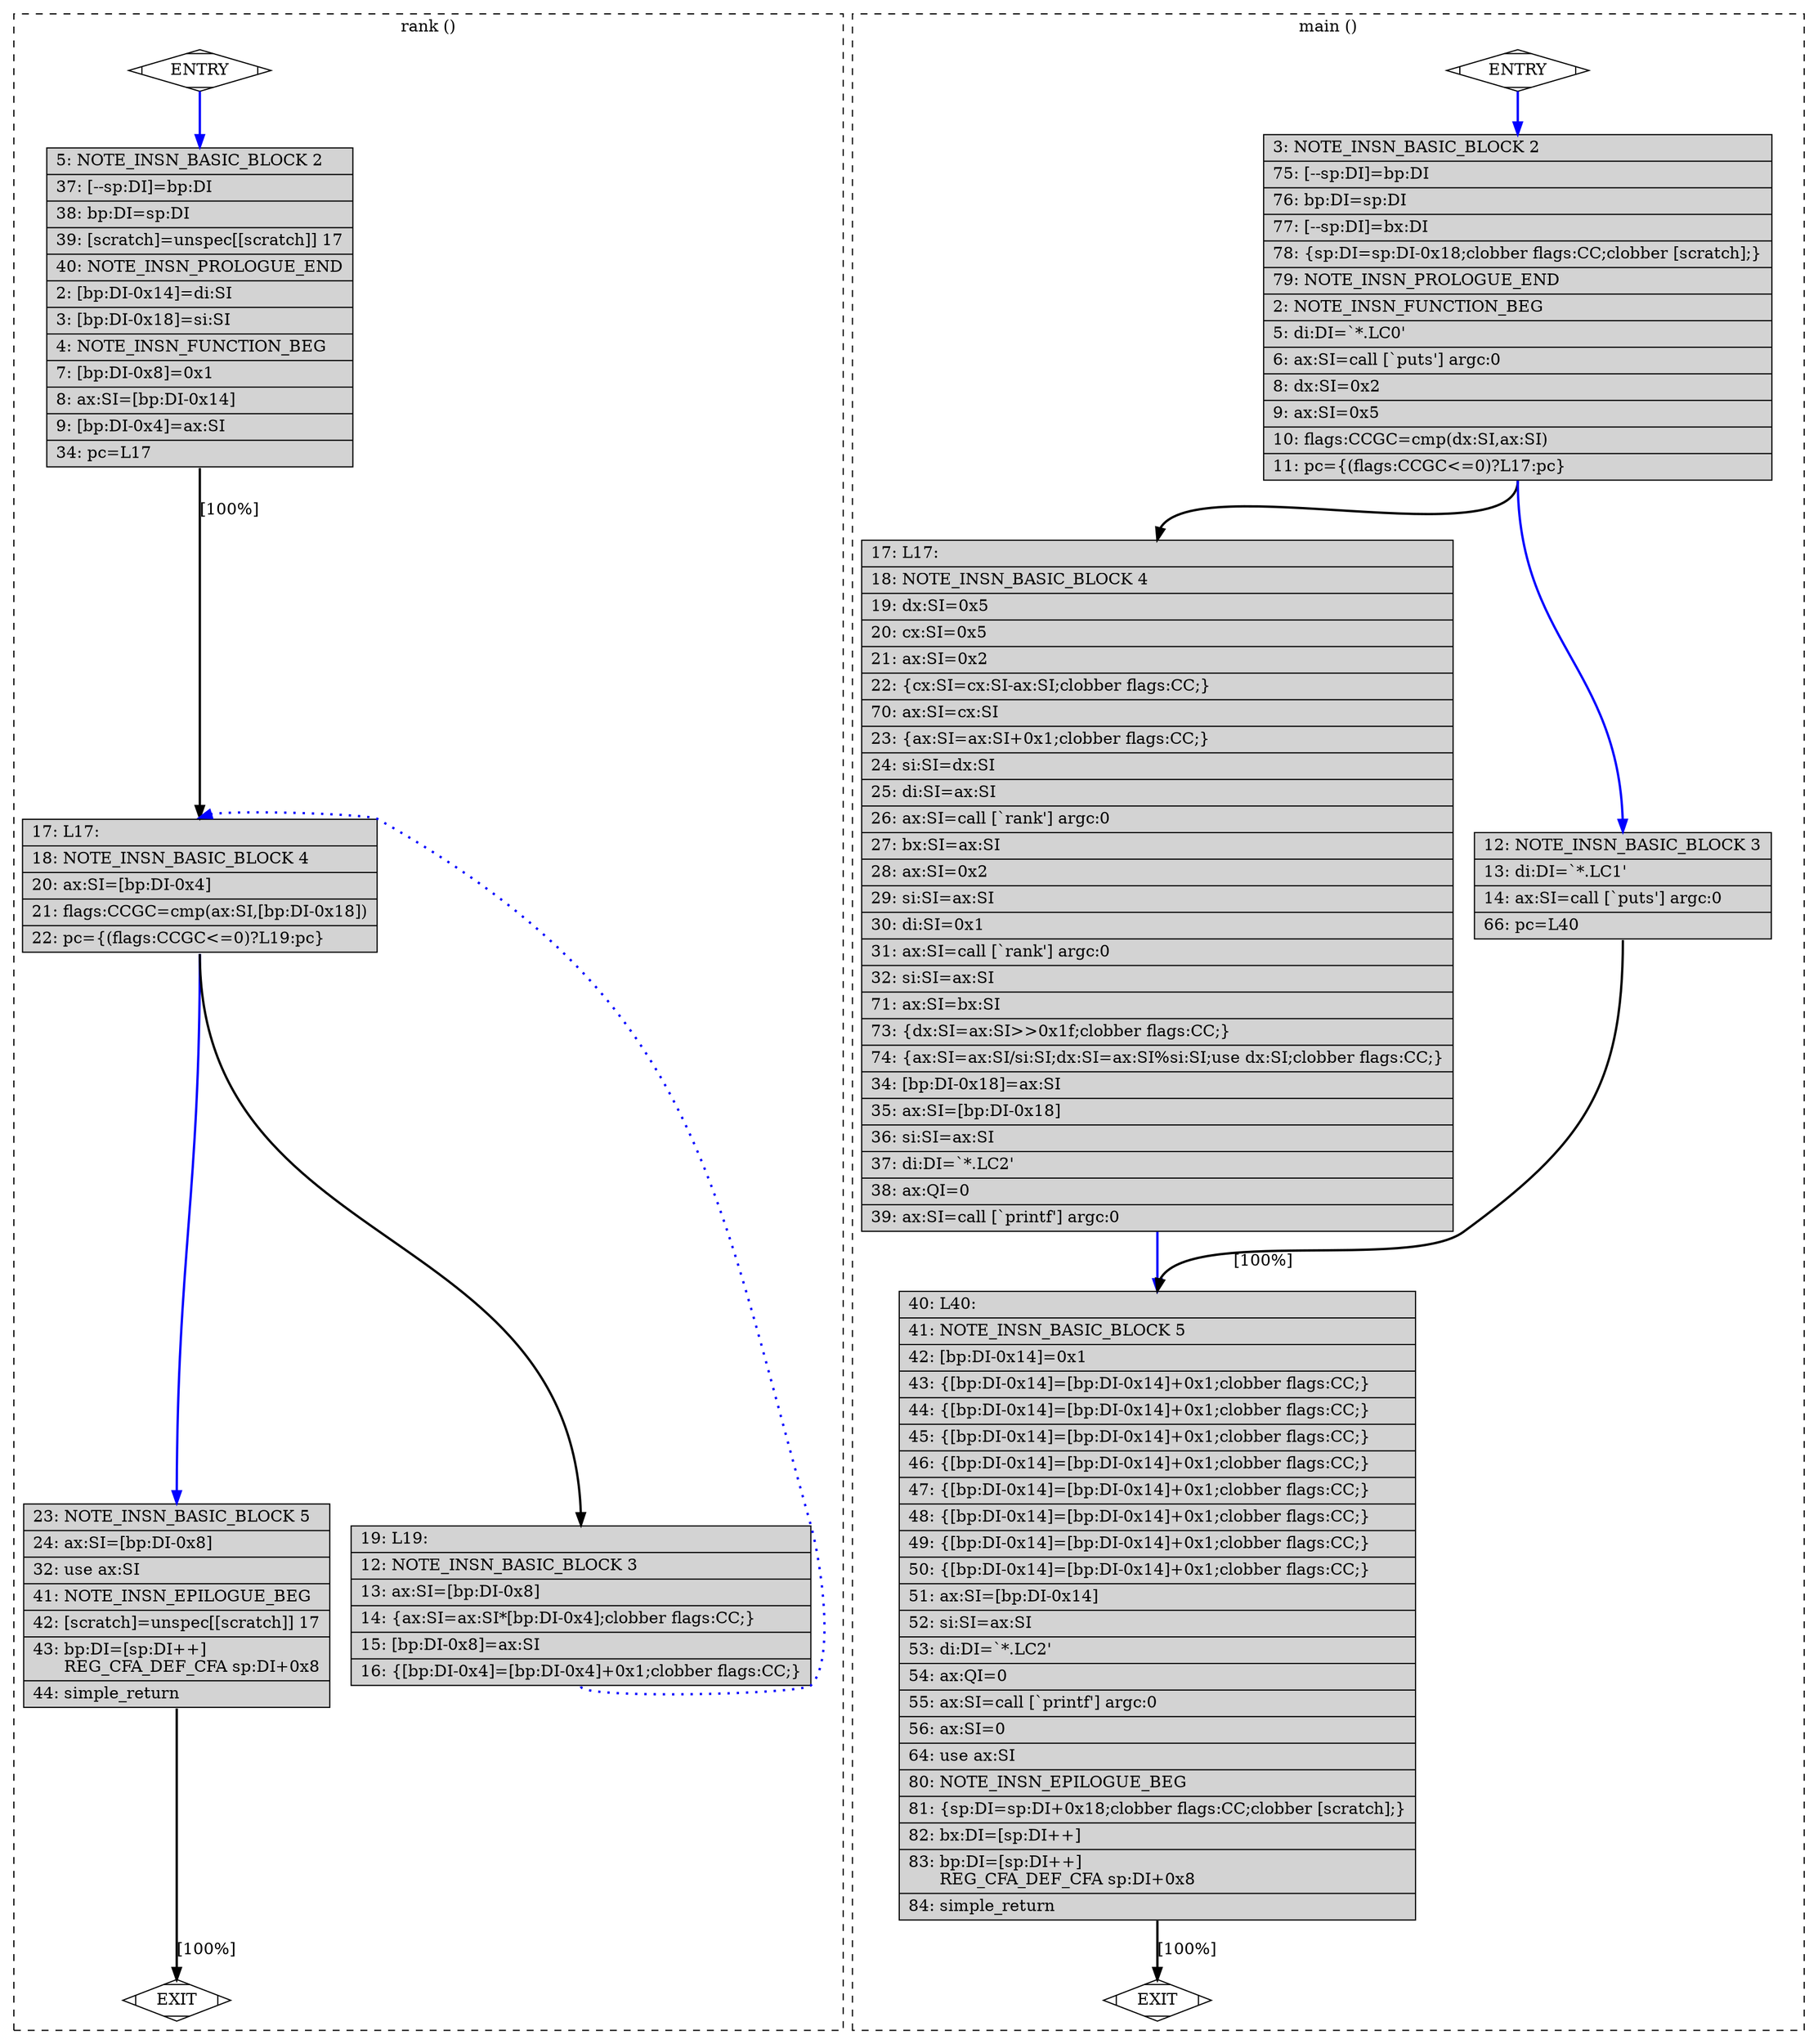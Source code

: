 digraph "main.c.289r.pro_and_epilogue" {
overlap=false;
subgraph "cluster_rank" {
	style="dashed";
	color="black";
	label="rank ()";
	fn_0_basic_block_0 [shape=Mdiamond,style=filled,fillcolor=white,label="ENTRY"];

	fn_0_basic_block_2 [shape=record,style=filled,fillcolor=lightgrey,label="{\ \ \ \ 5:\ NOTE_INSN_BASIC_BLOCK\ 2\l\
|\ \ \ 37:\ [--sp:DI]=bp:DI\l\
|\ \ \ 38:\ bp:DI=sp:DI\l\
|\ \ \ 39:\ [scratch]=unspec[[scratch]]\ 17\l\
|\ \ \ 40:\ NOTE_INSN_PROLOGUE_END\l\
|\ \ \ \ 2:\ [bp:DI-0x14]=di:SI\l\
|\ \ \ \ 3:\ [bp:DI-0x18]=si:SI\l\
|\ \ \ \ 4:\ NOTE_INSN_FUNCTION_BEG\l\
|\ \ \ \ 7:\ [bp:DI-0x8]=0x1\l\
|\ \ \ \ 8:\ ax:SI=[bp:DI-0x14]\l\
|\ \ \ \ 9:\ [bp:DI-0x4]=ax:SI\l\
|\ \ \ 34:\ pc=L17\l\
}"];

	fn_0_basic_block_4 [shape=record,style=filled,fillcolor=lightgrey,label="{\ \ \ 17:\ L17:\l\
|\ \ \ 18:\ NOTE_INSN_BASIC_BLOCK\ 4\l\
|\ \ \ 20:\ ax:SI=[bp:DI-0x4]\l\
|\ \ \ 21:\ flags:CCGC=cmp(ax:SI,[bp:DI-0x18])\l\
|\ \ \ 22:\ pc=\{(flags:CCGC\<=0)?L19:pc\}\l\
}"];

	fn_0_basic_block_5 [shape=record,style=filled,fillcolor=lightgrey,label="{\ \ \ 23:\ NOTE_INSN_BASIC_BLOCK\ 5\l\
|\ \ \ 24:\ ax:SI=[bp:DI-0x8]\l\
|\ \ \ 32:\ use\ ax:SI\l\
|\ \ \ 41:\ NOTE_INSN_EPILOGUE_BEG\l\
|\ \ \ 42:\ [scratch]=unspec[[scratch]]\ 17\l\
|\ \ \ 43:\ bp:DI=[sp:DI++]\l\
\ \ \ \ \ \ REG_CFA_DEF_CFA\ sp:DI+0x8\l\
|\ \ \ 44:\ simple_return\l\
}"];

	fn_0_basic_block_3 [shape=record,style=filled,fillcolor=lightgrey,label="{\ \ \ 19:\ L19:\l\
|\ \ \ 12:\ NOTE_INSN_BASIC_BLOCK\ 3\l\
|\ \ \ 13:\ ax:SI=[bp:DI-0x8]\l\
|\ \ \ 14:\ \{ax:SI=ax:SI*[bp:DI-0x4];clobber\ flags:CC;\}\l\
|\ \ \ 15:\ [bp:DI-0x8]=ax:SI\l\
|\ \ \ 16:\ \{[bp:DI-0x4]=[bp:DI-0x4]+0x1;clobber\ flags:CC;\}\l\
}"];

	fn_0_basic_block_1 [shape=Mdiamond,style=filled,fillcolor=white,label="EXIT"];

	fn_0_basic_block_0:s -> fn_0_basic_block_2:n [style="solid,bold",color=blue,weight=100,constraint=true];
	fn_0_basic_block_2:s -> fn_0_basic_block_4:n [style="solid,bold",color=black,weight=10,constraint=true,label="[100%]"];
	fn_0_basic_block_3:s -> fn_0_basic_block_4:n [style="dotted,bold",color=blue,weight=10,constraint=false];
	fn_0_basic_block_4:s -> fn_0_basic_block_3:n [style="solid,bold",color=black,weight=10,constraint=true];
	fn_0_basic_block_4:s -> fn_0_basic_block_5:n [style="solid,bold",color=blue,weight=100,constraint=true];
	fn_0_basic_block_5:s -> fn_0_basic_block_1:n [style="solid,bold",color=black,weight=10,constraint=true,label="[100%]"];
	fn_0_basic_block_0:s -> fn_0_basic_block_1:n [style="invis",constraint=true];
}
subgraph "cluster_main" {
	style="dashed";
	color="black";
	label="main ()";
	fn_1_basic_block_0 [shape=Mdiamond,style=filled,fillcolor=white,label="ENTRY"];

	fn_1_basic_block_2 [shape=record,style=filled,fillcolor=lightgrey,label="{\ \ \ \ 3:\ NOTE_INSN_BASIC_BLOCK\ 2\l\
|\ \ \ 75:\ [--sp:DI]=bp:DI\l\
|\ \ \ 76:\ bp:DI=sp:DI\l\
|\ \ \ 77:\ [--sp:DI]=bx:DI\l\
|\ \ \ 78:\ \{sp:DI=sp:DI-0x18;clobber\ flags:CC;clobber\ [scratch];\}\l\
|\ \ \ 79:\ NOTE_INSN_PROLOGUE_END\l\
|\ \ \ \ 2:\ NOTE_INSN_FUNCTION_BEG\l\
|\ \ \ \ 5:\ di:DI=`*.LC0'\l\
|\ \ \ \ 6:\ ax:SI=call\ [`puts']\ argc:0\l\
|\ \ \ \ 8:\ dx:SI=0x2\l\
|\ \ \ \ 9:\ ax:SI=0x5\l\
|\ \ \ 10:\ flags:CCGC=cmp(dx:SI,ax:SI)\l\
|\ \ \ 11:\ pc=\{(flags:CCGC\<=0)?L17:pc\}\l\
}"];

	fn_1_basic_block_4 [shape=record,style=filled,fillcolor=lightgrey,label="{\ \ \ 17:\ L17:\l\
|\ \ \ 18:\ NOTE_INSN_BASIC_BLOCK\ 4\l\
|\ \ \ 19:\ dx:SI=0x5\l\
|\ \ \ 20:\ cx:SI=0x5\l\
|\ \ \ 21:\ ax:SI=0x2\l\
|\ \ \ 22:\ \{cx:SI=cx:SI-ax:SI;clobber\ flags:CC;\}\l\
|\ \ \ 70:\ ax:SI=cx:SI\l\
|\ \ \ 23:\ \{ax:SI=ax:SI+0x1;clobber\ flags:CC;\}\l\
|\ \ \ 24:\ si:SI=dx:SI\l\
|\ \ \ 25:\ di:SI=ax:SI\l\
|\ \ \ 26:\ ax:SI=call\ [`rank']\ argc:0\l\
|\ \ \ 27:\ bx:SI=ax:SI\l\
|\ \ \ 28:\ ax:SI=0x2\l\
|\ \ \ 29:\ si:SI=ax:SI\l\
|\ \ \ 30:\ di:SI=0x1\l\
|\ \ \ 31:\ ax:SI=call\ [`rank']\ argc:0\l\
|\ \ \ 32:\ si:SI=ax:SI\l\
|\ \ \ 71:\ ax:SI=bx:SI\l\
|\ \ \ 73:\ \{dx:SI=ax:SI\>\>0x1f;clobber\ flags:CC;\}\l\
|\ \ \ 74:\ \{ax:SI=ax:SI/si:SI;dx:SI=ax:SI%si:SI;use\ dx:SI;clobber\ flags:CC;\}\l\
|\ \ \ 34:\ [bp:DI-0x18]=ax:SI\l\
|\ \ \ 35:\ ax:SI=[bp:DI-0x18]\l\
|\ \ \ 36:\ si:SI=ax:SI\l\
|\ \ \ 37:\ di:DI=`*.LC2'\l\
|\ \ \ 38:\ ax:QI=0\l\
|\ \ \ 39:\ ax:SI=call\ [`printf']\ argc:0\l\
}"];

	fn_1_basic_block_3 [shape=record,style=filled,fillcolor=lightgrey,label="{\ \ \ 12:\ NOTE_INSN_BASIC_BLOCK\ 3\l\
|\ \ \ 13:\ di:DI=`*.LC1'\l\
|\ \ \ 14:\ ax:SI=call\ [`puts']\ argc:0\l\
|\ \ \ 66:\ pc=L40\l\
}"];

	fn_1_basic_block_5 [shape=record,style=filled,fillcolor=lightgrey,label="{\ \ \ 40:\ L40:\l\
|\ \ \ 41:\ NOTE_INSN_BASIC_BLOCK\ 5\l\
|\ \ \ 42:\ [bp:DI-0x14]=0x1\l\
|\ \ \ 43:\ \{[bp:DI-0x14]=[bp:DI-0x14]+0x1;clobber\ flags:CC;\}\l\
|\ \ \ 44:\ \{[bp:DI-0x14]=[bp:DI-0x14]+0x1;clobber\ flags:CC;\}\l\
|\ \ \ 45:\ \{[bp:DI-0x14]=[bp:DI-0x14]+0x1;clobber\ flags:CC;\}\l\
|\ \ \ 46:\ \{[bp:DI-0x14]=[bp:DI-0x14]+0x1;clobber\ flags:CC;\}\l\
|\ \ \ 47:\ \{[bp:DI-0x14]=[bp:DI-0x14]+0x1;clobber\ flags:CC;\}\l\
|\ \ \ 48:\ \{[bp:DI-0x14]=[bp:DI-0x14]+0x1;clobber\ flags:CC;\}\l\
|\ \ \ 49:\ \{[bp:DI-0x14]=[bp:DI-0x14]+0x1;clobber\ flags:CC;\}\l\
|\ \ \ 50:\ \{[bp:DI-0x14]=[bp:DI-0x14]+0x1;clobber\ flags:CC;\}\l\
|\ \ \ 51:\ ax:SI=[bp:DI-0x14]\l\
|\ \ \ 52:\ si:SI=ax:SI\l\
|\ \ \ 53:\ di:DI=`*.LC2'\l\
|\ \ \ 54:\ ax:QI=0\l\
|\ \ \ 55:\ ax:SI=call\ [`printf']\ argc:0\l\
|\ \ \ 56:\ ax:SI=0\l\
|\ \ \ 64:\ use\ ax:SI\l\
|\ \ \ 80:\ NOTE_INSN_EPILOGUE_BEG\l\
|\ \ \ 81:\ \{sp:DI=sp:DI+0x18;clobber\ flags:CC;clobber\ [scratch];\}\l\
|\ \ \ 82:\ bx:DI=[sp:DI++]\l\
|\ \ \ 83:\ bp:DI=[sp:DI++]\l\
\ \ \ \ \ \ REG_CFA_DEF_CFA\ sp:DI+0x8\l\
|\ \ \ 84:\ simple_return\l\
}"];

	fn_1_basic_block_1 [shape=Mdiamond,style=filled,fillcolor=white,label="EXIT"];

	fn_1_basic_block_0:s -> fn_1_basic_block_2:n [style="solid,bold",color=blue,weight=100,constraint=true];
	fn_1_basic_block_2:s -> fn_1_basic_block_3:n [style="solid,bold",color=blue,weight=100,constraint=true];
	fn_1_basic_block_2:s -> fn_1_basic_block_4:n [style="solid,bold",color=black,weight=10,constraint=true];
	fn_1_basic_block_3:s -> fn_1_basic_block_5:n [style="solid,bold",color=black,weight=10,constraint=true,label="[100%]"];
	fn_1_basic_block_4:s -> fn_1_basic_block_5:n [style="solid,bold",color=blue,weight=100,constraint=true];
	fn_1_basic_block_5:s -> fn_1_basic_block_1:n [style="solid,bold",color=black,weight=10,constraint=true,label="[100%]"];
	fn_1_basic_block_0:s -> fn_1_basic_block_1:n [style="invis",constraint=true];
}
}
